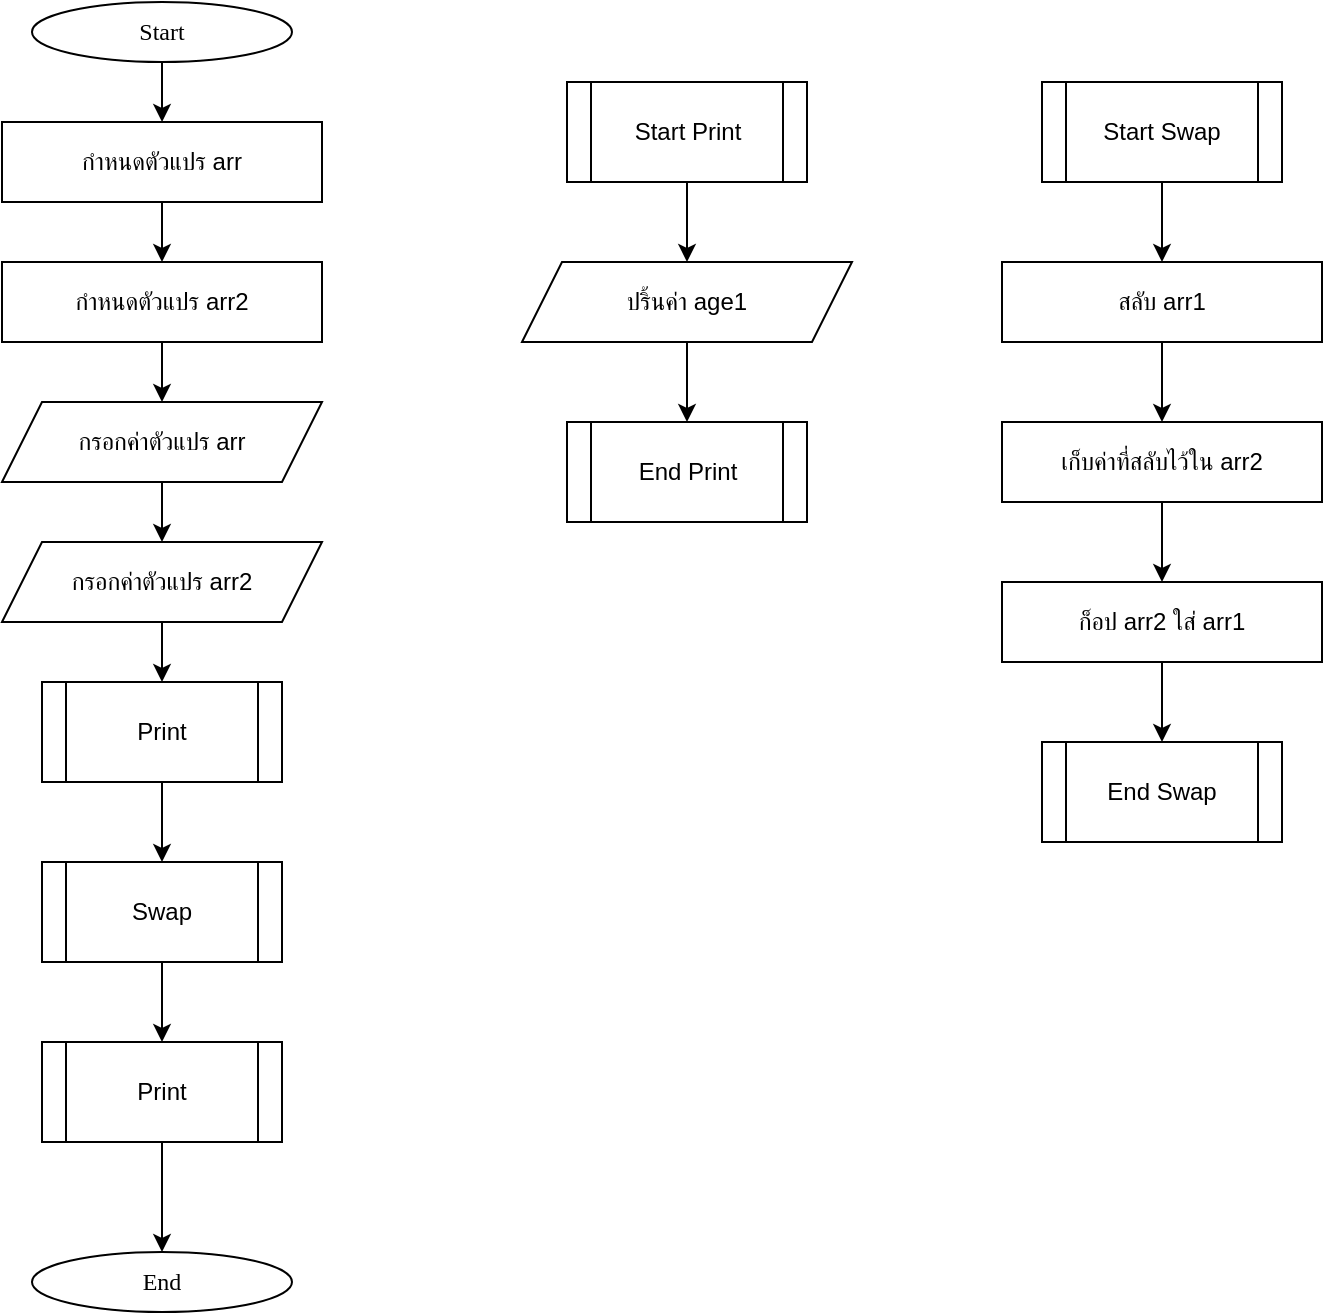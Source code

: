 <mxfile version="25.0.1">
  <diagram name="Page-1" id="WF3iRXrku1I1p-AMd0dc">
    <mxGraphModel dx="2153" dy="1806" grid="1" gridSize="10" guides="1" tooltips="1" connect="1" arrows="1" fold="1" page="1" pageScale="1" pageWidth="850" pageHeight="1100" math="0" shadow="0">
      <root>
        <mxCell id="0" />
        <mxCell id="1" parent="0" />
        <mxCell id="9kOn5L0TyQ8PqKB9UiqB-1" value="" style="edgeStyle=orthogonalEdgeStyle;rounded=0;orthogonalLoop=1;jettySize=auto;html=1;" edge="1" parent="1" source="9kOn5L0TyQ8PqKB9UiqB-2">
          <mxGeometry relative="1" as="geometry">
            <mxPoint x="-659.971" y="-950" as="targetPoint" />
          </mxGeometry>
        </mxCell>
        <mxCell id="9kOn5L0TyQ8PqKB9UiqB-2" value="&lt;font data-font-src=&quot;https://fonts.googleapis.com/css?family=Sarabun&quot; face=&quot;Sarabun&quot;&gt;Start&lt;/font&gt;" style="ellipse;whiteSpace=wrap;html=1;" vertex="1" parent="1">
          <mxGeometry x="-725.0" y="-1010" width="130" height="30" as="geometry" />
        </mxCell>
        <mxCell id="9kOn5L0TyQ8PqKB9UiqB-42" value="" style="edgeStyle=orthogonalEdgeStyle;rounded=0;orthogonalLoop=1;jettySize=auto;html=1;" edge="1" parent="1" source="9kOn5L0TyQ8PqKB9UiqB-12" target="9kOn5L0TyQ8PqKB9UiqB-41">
          <mxGeometry relative="1" as="geometry" />
        </mxCell>
        <mxCell id="9kOn5L0TyQ8PqKB9UiqB-12" value="กรอกค่าตัวแปร arr" style="rounded=0;whiteSpace=wrap;html=1;shape=parallelogram;perimeter=parallelogramPerimeter;fixedSize=1;" vertex="1" parent="1">
          <mxGeometry x="-740" y="-810" width="160" height="40" as="geometry" />
        </mxCell>
        <mxCell id="9kOn5L0TyQ8PqKB9UiqB-15" value="" style="edgeStyle=orthogonalEdgeStyle;rounded=0;orthogonalLoop=1;jettySize=auto;html=1;" edge="1" parent="1" source="9kOn5L0TyQ8PqKB9UiqB-16">
          <mxGeometry relative="1" as="geometry">
            <mxPoint x="-397.5" y="-880" as="targetPoint" />
          </mxGeometry>
        </mxCell>
        <mxCell id="9kOn5L0TyQ8PqKB9UiqB-16" value="Start Print" style="shape=process;whiteSpace=wrap;html=1;backgroundOutline=1;" vertex="1" parent="1">
          <mxGeometry x="-457.5" y="-970" width="120" height="50" as="geometry" />
        </mxCell>
        <mxCell id="9kOn5L0TyQ8PqKB9UiqB-18" style="edgeStyle=orthogonalEdgeStyle;rounded=0;orthogonalLoop=1;jettySize=auto;html=1;entryX=0.5;entryY=0;entryDx=0;entryDy=0;" edge="1" parent="1" source="9kOn5L0TyQ8PqKB9UiqB-19">
          <mxGeometry relative="1" as="geometry">
            <mxPoint x="-660" y="-880" as="targetPoint" />
          </mxGeometry>
        </mxCell>
        <mxCell id="9kOn5L0TyQ8PqKB9UiqB-19" value="กำหนดตัวแปร arr" style="rounded=0;whiteSpace=wrap;html=1;" vertex="1" parent="1">
          <mxGeometry x="-740" y="-950" width="160" height="40" as="geometry" />
        </mxCell>
        <mxCell id="9kOn5L0TyQ8PqKB9UiqB-20" value="End Print" style="shape=process;whiteSpace=wrap;html=1;backgroundOutline=1;" vertex="1" parent="1">
          <mxGeometry x="-457.5" y="-800" width="120" height="50" as="geometry" />
        </mxCell>
        <mxCell id="9kOn5L0TyQ8PqKB9UiqB-43" value="" style="edgeStyle=orthogonalEdgeStyle;rounded=0;orthogonalLoop=1;jettySize=auto;html=1;" edge="1" parent="1" source="9kOn5L0TyQ8PqKB9UiqB-31" target="9kOn5L0TyQ8PqKB9UiqB-20">
          <mxGeometry relative="1" as="geometry" />
        </mxCell>
        <mxCell id="9kOn5L0TyQ8PqKB9UiqB-31" value="ปริ้นค่า age1" style="shape=parallelogram;perimeter=parallelogramPerimeter;whiteSpace=wrap;html=1;fixedSize=1;" vertex="1" parent="1">
          <mxGeometry x="-480" y="-880" width="165" height="40" as="geometry" />
        </mxCell>
        <mxCell id="9kOn5L0TyQ8PqKB9UiqB-40" value="" style="edgeStyle=orthogonalEdgeStyle;rounded=0;orthogonalLoop=1;jettySize=auto;html=1;" edge="1" parent="1" source="9kOn5L0TyQ8PqKB9UiqB-39" target="9kOn5L0TyQ8PqKB9UiqB-12">
          <mxGeometry relative="1" as="geometry" />
        </mxCell>
        <mxCell id="9kOn5L0TyQ8PqKB9UiqB-39" value="กำหนดตัวแปร arr2" style="rounded=0;whiteSpace=wrap;html=1;" vertex="1" parent="1">
          <mxGeometry x="-740" y="-880" width="160" height="40" as="geometry" />
        </mxCell>
        <mxCell id="9kOn5L0TyQ8PqKB9UiqB-45" value="" style="edgeStyle=orthogonalEdgeStyle;rounded=0;orthogonalLoop=1;jettySize=auto;html=1;" edge="1" parent="1" source="9kOn5L0TyQ8PqKB9UiqB-41" target="9kOn5L0TyQ8PqKB9UiqB-44">
          <mxGeometry relative="1" as="geometry" />
        </mxCell>
        <mxCell id="9kOn5L0TyQ8PqKB9UiqB-41" value="กรอกค่าตัวแปร arr2" style="rounded=0;whiteSpace=wrap;html=1;shape=parallelogram;perimeter=parallelogramPerimeter;fixedSize=1;" vertex="1" parent="1">
          <mxGeometry x="-740" y="-740" width="160" height="40" as="geometry" />
        </mxCell>
        <mxCell id="9kOn5L0TyQ8PqKB9UiqB-57" value="" style="edgeStyle=orthogonalEdgeStyle;rounded=0;orthogonalLoop=1;jettySize=auto;html=1;" edge="1" parent="1" source="9kOn5L0TyQ8PqKB9UiqB-44" target="9kOn5L0TyQ8PqKB9UiqB-56">
          <mxGeometry relative="1" as="geometry" />
        </mxCell>
        <mxCell id="9kOn5L0TyQ8PqKB9UiqB-44" value="Print" style="shape=process;whiteSpace=wrap;html=1;backgroundOutline=1;" vertex="1" parent="1">
          <mxGeometry x="-720" y="-670" width="120" height="50" as="geometry" />
        </mxCell>
        <mxCell id="9kOn5L0TyQ8PqKB9UiqB-51" value="" style="edgeStyle=orthogonalEdgeStyle;rounded=0;orthogonalLoop=1;jettySize=auto;html=1;" edge="1" parent="1" source="9kOn5L0TyQ8PqKB9UiqB-46" target="9kOn5L0TyQ8PqKB9UiqB-48">
          <mxGeometry relative="1" as="geometry" />
        </mxCell>
        <mxCell id="9kOn5L0TyQ8PqKB9UiqB-46" value="Start Swap" style="shape=process;whiteSpace=wrap;html=1;backgroundOutline=1;" vertex="1" parent="1">
          <mxGeometry x="-220" y="-970" width="120" height="50" as="geometry" />
        </mxCell>
        <mxCell id="9kOn5L0TyQ8PqKB9UiqB-52" value="" style="edgeStyle=orthogonalEdgeStyle;rounded=0;orthogonalLoop=1;jettySize=auto;html=1;" edge="1" parent="1" source="9kOn5L0TyQ8PqKB9UiqB-48" target="9kOn5L0TyQ8PqKB9UiqB-49">
          <mxGeometry relative="1" as="geometry" />
        </mxCell>
        <mxCell id="9kOn5L0TyQ8PqKB9UiqB-48" value="สลับ arr1" style="rounded=0;whiteSpace=wrap;html=1;" vertex="1" parent="1">
          <mxGeometry x="-240" y="-880" width="160" height="40" as="geometry" />
        </mxCell>
        <mxCell id="9kOn5L0TyQ8PqKB9UiqB-53" value="" style="edgeStyle=orthogonalEdgeStyle;rounded=0;orthogonalLoop=1;jettySize=auto;html=1;" edge="1" parent="1" source="9kOn5L0TyQ8PqKB9UiqB-49" target="9kOn5L0TyQ8PqKB9UiqB-50">
          <mxGeometry relative="1" as="geometry" />
        </mxCell>
        <mxCell id="9kOn5L0TyQ8PqKB9UiqB-49" value="เก็บค่าที่สลับไว้ใน arr2" style="rounded=0;whiteSpace=wrap;html=1;" vertex="1" parent="1">
          <mxGeometry x="-240" y="-800" width="160" height="40" as="geometry" />
        </mxCell>
        <mxCell id="9kOn5L0TyQ8PqKB9UiqB-55" value="" style="edgeStyle=orthogonalEdgeStyle;rounded=0;orthogonalLoop=1;jettySize=auto;html=1;" edge="1" parent="1" source="9kOn5L0TyQ8PqKB9UiqB-50" target="9kOn5L0TyQ8PqKB9UiqB-54">
          <mxGeometry relative="1" as="geometry" />
        </mxCell>
        <mxCell id="9kOn5L0TyQ8PqKB9UiqB-50" value="ก็อป arr2 ใส่ arr1" style="rounded=0;whiteSpace=wrap;html=1;" vertex="1" parent="1">
          <mxGeometry x="-240" y="-720" width="160" height="40" as="geometry" />
        </mxCell>
        <mxCell id="9kOn5L0TyQ8PqKB9UiqB-54" value="End Swap" style="shape=process;whiteSpace=wrap;html=1;backgroundOutline=1;" vertex="1" parent="1">
          <mxGeometry x="-220" y="-640" width="120" height="50" as="geometry" />
        </mxCell>
        <mxCell id="9kOn5L0TyQ8PqKB9UiqB-59" value="" style="edgeStyle=orthogonalEdgeStyle;rounded=0;orthogonalLoop=1;jettySize=auto;html=1;" edge="1" parent="1" source="9kOn5L0TyQ8PqKB9UiqB-56" target="9kOn5L0TyQ8PqKB9UiqB-58">
          <mxGeometry relative="1" as="geometry" />
        </mxCell>
        <mxCell id="9kOn5L0TyQ8PqKB9UiqB-56" value="Swap" style="shape=process;whiteSpace=wrap;html=1;backgroundOutline=1;" vertex="1" parent="1">
          <mxGeometry x="-720" y="-580" width="120" height="50" as="geometry" />
        </mxCell>
        <mxCell id="9kOn5L0TyQ8PqKB9UiqB-61" value="" style="edgeStyle=orthogonalEdgeStyle;rounded=0;orthogonalLoop=1;jettySize=auto;html=1;" edge="1" parent="1" source="9kOn5L0TyQ8PqKB9UiqB-58" target="9kOn5L0TyQ8PqKB9UiqB-60">
          <mxGeometry relative="1" as="geometry" />
        </mxCell>
        <mxCell id="9kOn5L0TyQ8PqKB9UiqB-58" value="Print" style="shape=process;whiteSpace=wrap;html=1;backgroundOutline=1;" vertex="1" parent="1">
          <mxGeometry x="-720" y="-490" width="120" height="50" as="geometry" />
        </mxCell>
        <mxCell id="9kOn5L0TyQ8PqKB9UiqB-60" value="&lt;font data-font-src=&quot;https://fonts.googleapis.com/css?family=Sarabun&quot; face=&quot;Sarabun&quot;&gt;End&lt;/font&gt;" style="ellipse;whiteSpace=wrap;html=1;" vertex="1" parent="1">
          <mxGeometry x="-725.0" y="-385" width="130" height="30" as="geometry" />
        </mxCell>
      </root>
    </mxGraphModel>
  </diagram>
</mxfile>
